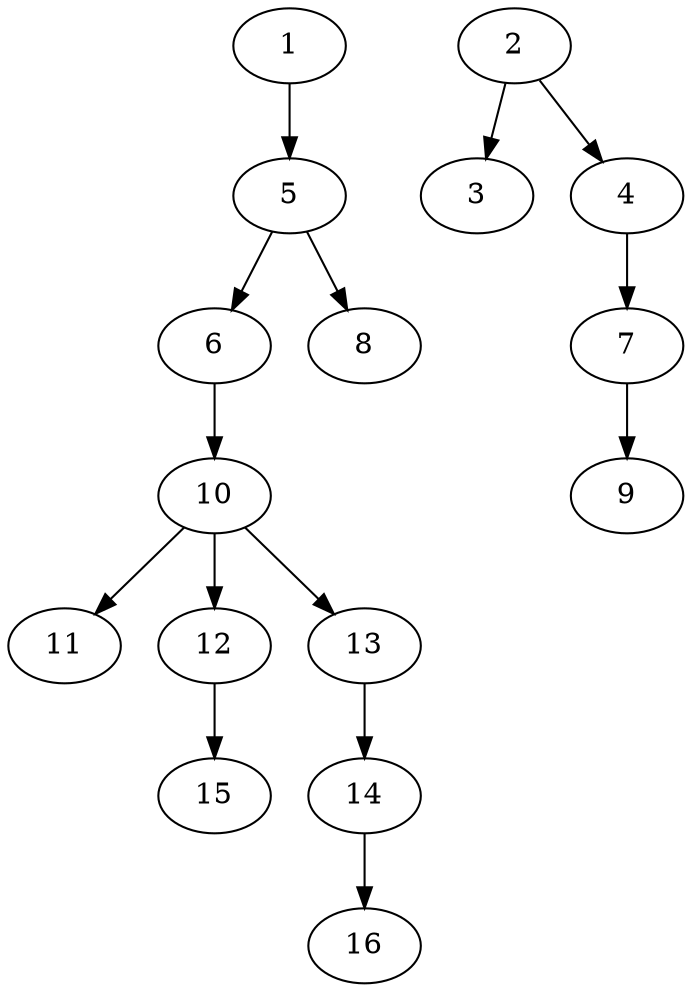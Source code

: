 // DAG (tier=1-easy, mode=compute, n=16, ccr=0.300, fat=0.418, density=0.350, regular=0.738, jump=0.087, mindata=262144, maxdata=2097152)
// DAG automatically generated by daggen at Sun Aug 24 16:33:32 2025
// /home/ermia/Project/Environments/daggen/bin/daggen --dot --ccr 0.300 --fat 0.418 --regular 0.738 --density 0.350 --jump 0.087 --mindata 262144 --maxdata 2097152 -n 16 
digraph G {
  1 [size="3310977575854170", alpha="0.03", expect_size="1655488787927085"]
  1 -> 5 [size ="3162471661568"]
  2 [size="1773177858038956032", alpha="0.09", expect_size="886588929019478016"]
  2 -> 3 [size ="11719925563392"]
  2 -> 4 [size ="11719925563392"]
  3 [size="14243922422954786", alpha="0.01", expect_size="7121961211477393"]
  4 [size="41030023594216440", alpha="0.12", expect_size="20515011797108220"]
  4 -> 7 [size ="20519340474368"]
  5 [size="34528779690835968", alpha="0.18", expect_size="17264389845417984"]
  5 -> 6 [size ="848289595392"]
  5 -> 8 [size ="848289595392"]
  6 [size="50899007748096", alpha="0.03", expect_size="25449503874048"]
  6 -> 10 [size ="1236950581248"]
  7 [size="31895780972266400", alpha="0.16", expect_size="15947890486133200"]
  7 -> 9 [size ="18201006047232"]
  8 [size="731724988284928000", alpha="0.11", expect_size="365862494142464000"]
  9 [size="544991613896008", alpha="0.04", expect_size="272495806948004"]
  10 [size="4092069098156982272", alpha="0.10", expect_size="2046034549078491136"]
  10 -> 11 [size ="20466894897152"]
  10 -> 12 [size ="20466894897152"]
  10 -> 13 [size ="20466894897152"]
  11 [size="809140700053504000", alpha="0.02", expect_size="404570350026752000"]
  12 [size="8564190549437841408", alpha="0.00", expect_size="4282095274718920704"]
  12 -> 15 [size ="33487356690432"]
  13 [size="161671983589752832", alpha="0.05", expect_size="80835991794876416"]
  13 -> 14 [size ="2374177390592"]
  14 [size="694941411966976000", alpha="0.00", expect_size="347470705983488000"]
  14 -> 16 [size ="6276566220800"]
  15 [size="15428002100079042", alpha="0.18", expect_size="7714001050039521"]
  16 [size="38260118740294968", alpha="0.08", expect_size="19130059370147484"]
}